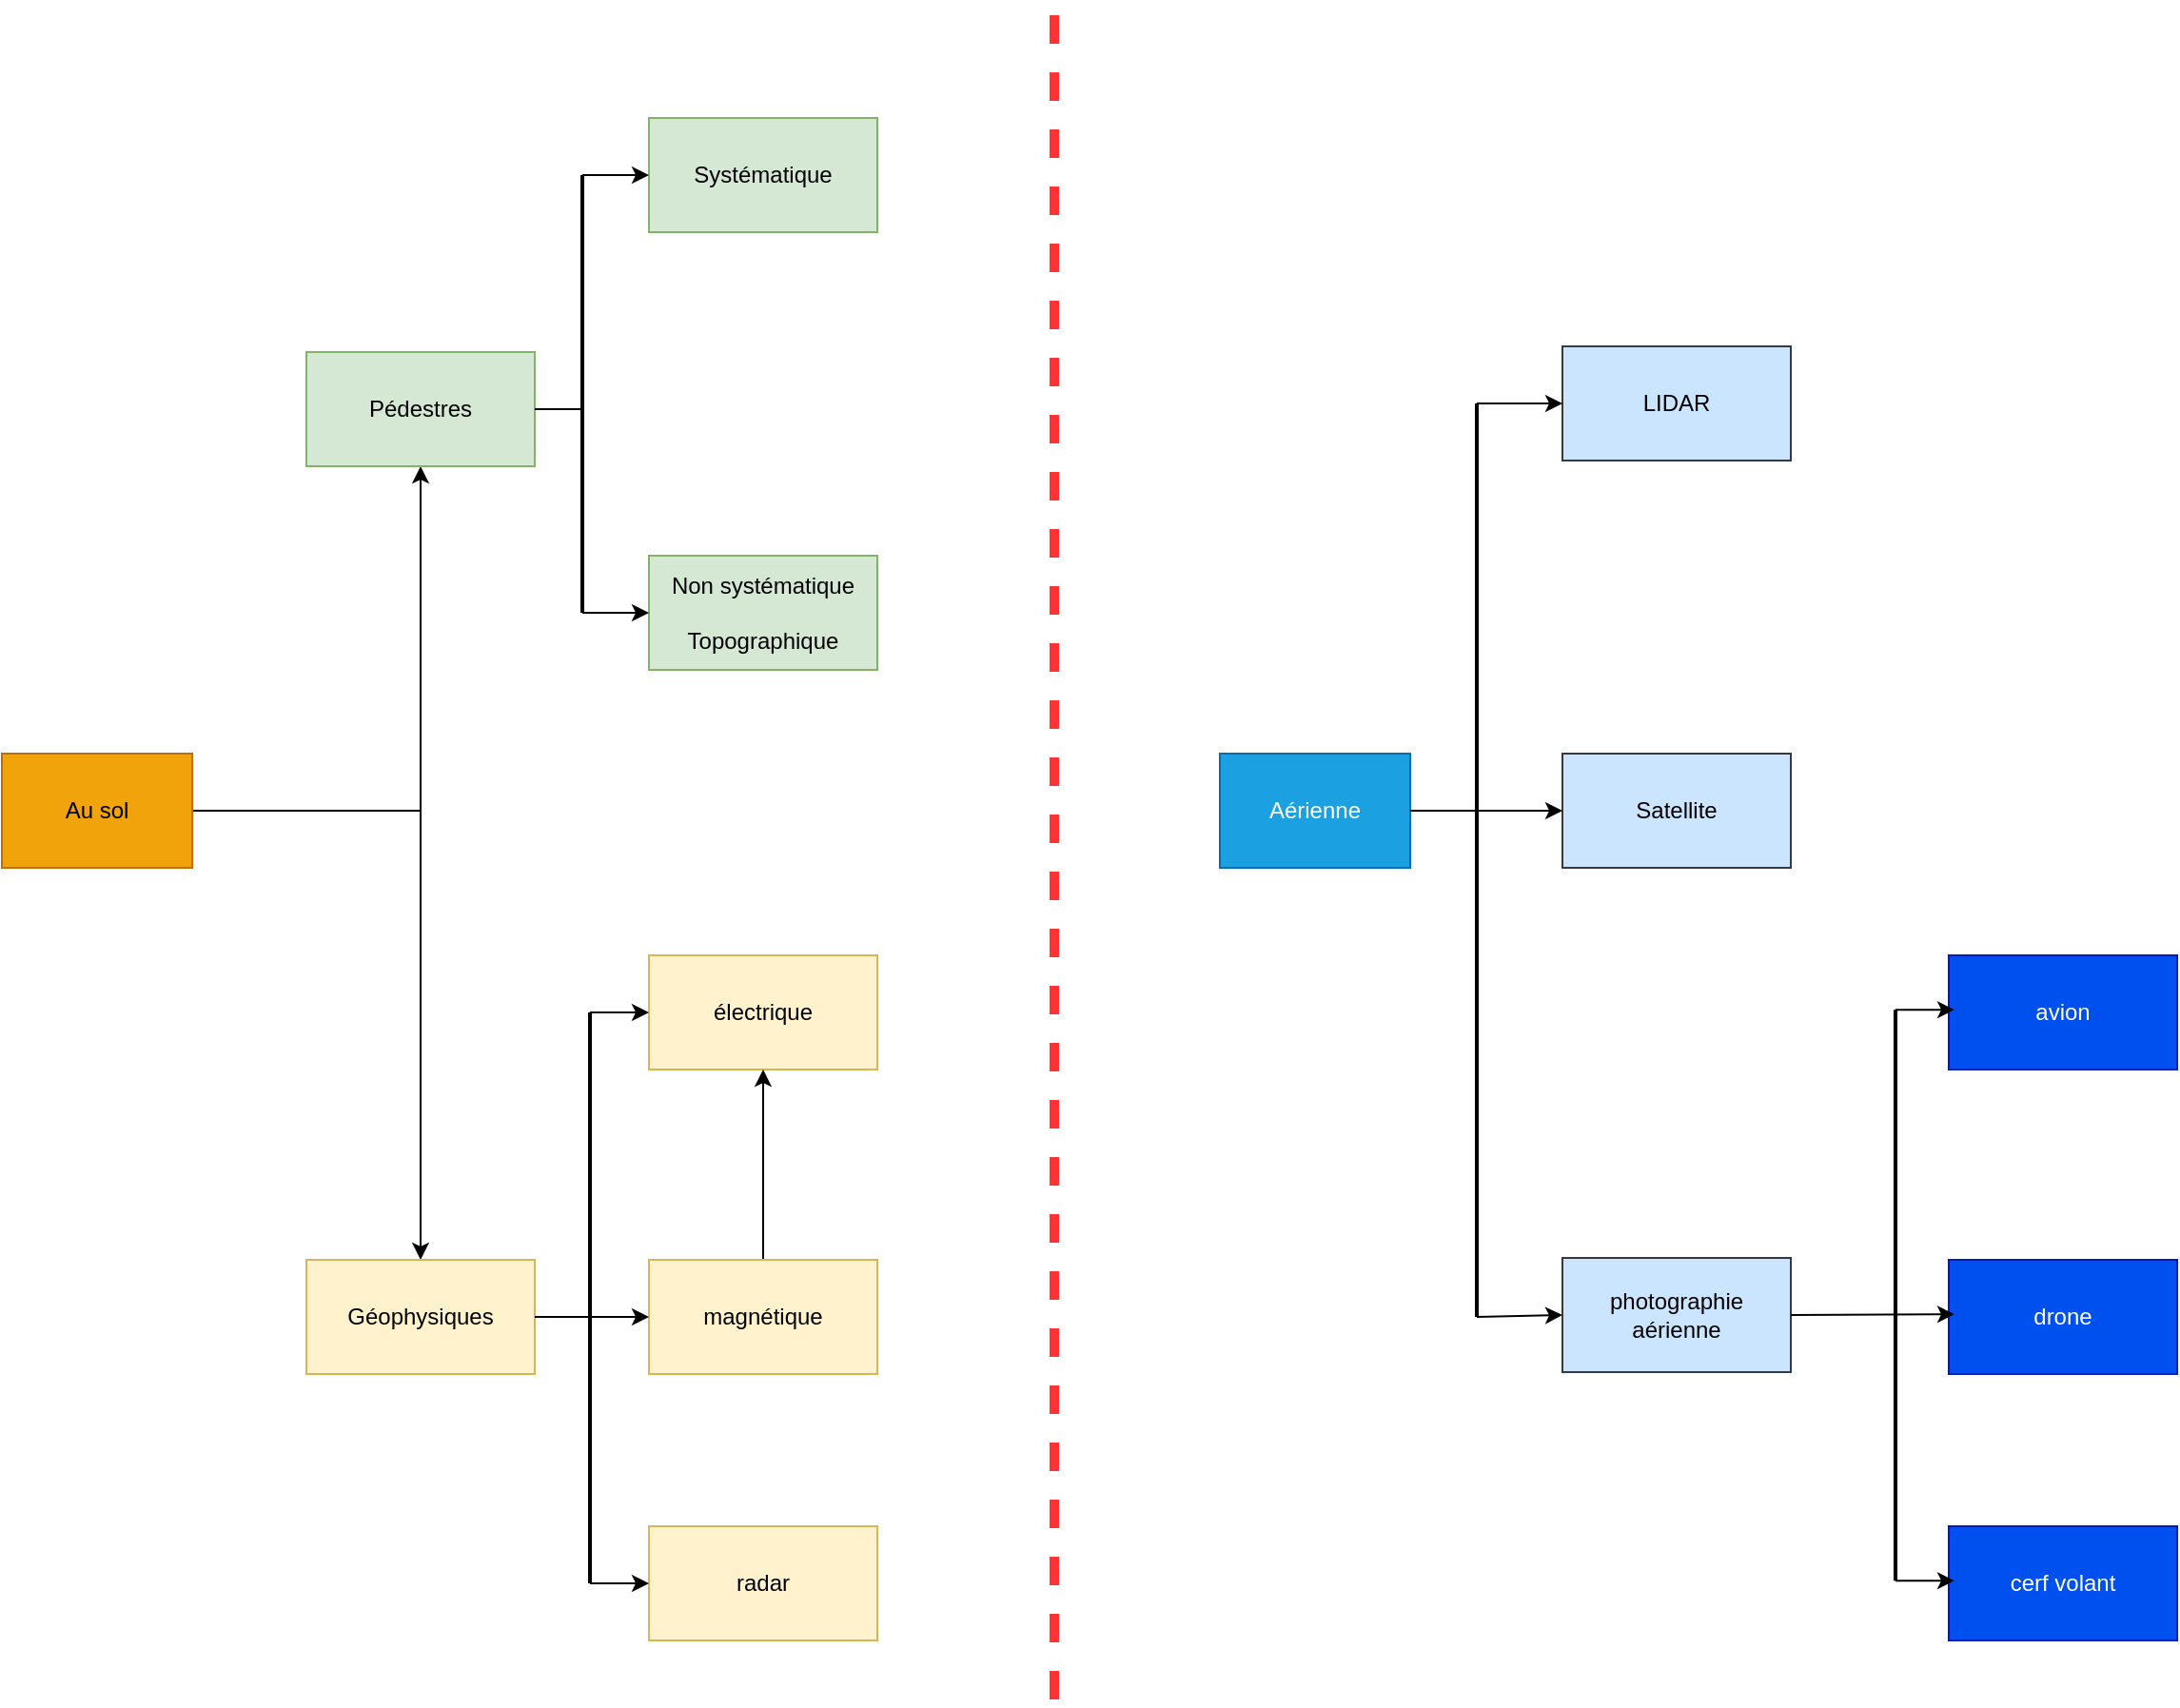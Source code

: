 <mxfile version="22.1.2" type="github">
  <diagram name="Pagina-1" id="3foKRDTNDnrZsMwfVdPc">
    <mxGraphModel dx="3375" dy="1354" grid="1" gridSize="10" guides="1" tooltips="1" connect="1" arrows="1" fold="1" page="1" pageScale="1" pageWidth="827" pageHeight="1169" math="0" shadow="0">
      <root>
        <mxCell id="0" />
        <mxCell id="1" parent="0" />
        <mxCell id="cqRFZYUG5nDRbfdlNZfL-6" style="edgeStyle=orthogonalEdgeStyle;rounded=0;orthogonalLoop=1;jettySize=auto;html=1;exitX=1;exitY=0.5;exitDx=0;exitDy=0;" parent="1" source="cqRFZYUG5nDRbfdlNZfL-2" target="cqRFZYUG5nDRbfdlNZfL-8" edge="1">
          <mxGeometry relative="1" as="geometry">
            <mxPoint x="-530" y="400" as="targetPoint" />
          </mxGeometry>
        </mxCell>
        <mxCell id="cqRFZYUG5nDRbfdlNZfL-19" value="" style="edgeStyle=orthogonalEdgeStyle;rounded=0;orthogonalLoop=1;jettySize=auto;html=1;" parent="1" source="cqRFZYUG5nDRbfdlNZfL-2" target="cqRFZYUG5nDRbfdlNZfL-18" edge="1">
          <mxGeometry relative="1" as="geometry" />
        </mxCell>
        <mxCell id="cqRFZYUG5nDRbfdlNZfL-2" value="Au sol" style="rounded=0;whiteSpace=wrap;html=1;fillColor=#f0a30a;strokeColor=#BD7000;fontColor=#000000;" parent="1" vertex="1">
          <mxGeometry x="-710" y="514" width="100" height="60" as="geometry" />
        </mxCell>
        <mxCell id="cqRFZYUG5nDRbfdlNZfL-8" value="Pédestres" style="rounded=0;whiteSpace=wrap;html=1;fillColor=#d5e8d4;strokeColor=#82b366;" parent="1" vertex="1">
          <mxGeometry x="-550" y="303" width="120" height="60" as="geometry" />
        </mxCell>
        <mxCell id="cqRFZYUG5nDRbfdlNZfL-10" value="Systématique" style="rounded=0;whiteSpace=wrap;html=1;fillColor=#d5e8d4;strokeColor=#82b366;" parent="1" vertex="1">
          <mxGeometry x="-370" y="180" width="120" height="60" as="geometry" />
        </mxCell>
        <mxCell id="cqRFZYUG5nDRbfdlNZfL-17" value="&lt;div&gt;Non systématique&lt;/div&gt;&lt;div&gt;&lt;br&gt;&lt;/div&gt;&lt;div&gt;Topographique&lt;br&gt;&lt;/div&gt;" style="rounded=0;whiteSpace=wrap;html=1;fillColor=#d5e8d4;strokeColor=#82b366;" parent="1" vertex="1">
          <mxGeometry x="-370" y="410" width="120" height="60" as="geometry" />
        </mxCell>
        <mxCell id="cqRFZYUG5nDRbfdlNZfL-18" value="Géophysiques" style="whiteSpace=wrap;html=1;rounded=0;fillColor=#fff2cc;strokeColor=#d6b656;" parent="1" vertex="1">
          <mxGeometry x="-550" y="780" width="120" height="60" as="geometry" />
        </mxCell>
        <mxCell id="cqRFZYUG5nDRbfdlNZfL-20" value="électrique" style="whiteSpace=wrap;html=1;rounded=0;fillColor=#fff2cc;strokeColor=#d6b656;" parent="1" vertex="1">
          <mxGeometry x="-370" y="620" width="120" height="60" as="geometry" />
        </mxCell>
        <mxCell id="Cd1qc5qOLp0UqPMJwYCb-27" value="" style="edgeStyle=orthogonalEdgeStyle;rounded=0;orthogonalLoop=1;jettySize=auto;html=1;" edge="1" parent="1" source="cqRFZYUG5nDRbfdlNZfL-23" target="cqRFZYUG5nDRbfdlNZfL-20">
          <mxGeometry relative="1" as="geometry" />
        </mxCell>
        <mxCell id="cqRFZYUG5nDRbfdlNZfL-23" value="magnétique" style="whiteSpace=wrap;html=1;rounded=0;fillColor=#fff2cc;strokeColor=#d6b656;" parent="1" vertex="1">
          <mxGeometry x="-370" y="780" width="120" height="60" as="geometry" />
        </mxCell>
        <mxCell id="cqRFZYUG5nDRbfdlNZfL-25" value="radar" style="whiteSpace=wrap;html=1;rounded=0;fillColor=#fff2cc;strokeColor=#d6b656;" parent="1" vertex="1">
          <mxGeometry x="-370" y="920" width="120" height="60" as="geometry" />
        </mxCell>
        <mxCell id="cqRFZYUG5nDRbfdlNZfL-28" value="" style="endArrow=none;dashed=1;html=1;rounded=0;strokeWidth=5;strokeColor=#FF3333;" parent="1" edge="1">
          <mxGeometry width="50" height="50" relative="1" as="geometry">
            <mxPoint x="-157" y="1011" as="sourcePoint" />
            <mxPoint x="-157" y="121" as="targetPoint" />
          </mxGeometry>
        </mxCell>
        <mxCell id="l5l8FKQB6sd6RJflwN7z-1" value="Aérienne" style="rounded=0;whiteSpace=wrap;html=1;fillColor=#1ba1e2;strokeColor=#006EAF;fontColor=#ffffff;" parent="1" vertex="1">
          <mxGeometry x="-70" y="514" width="100" height="60" as="geometry" />
        </mxCell>
        <mxCell id="l5l8FKQB6sd6RJflwN7z-2" value="photographie aérienne" style="whiteSpace=wrap;html=1;rounded=0;fillColor=#cce5ff;strokeColor=#36393d;" parent="1" vertex="1">
          <mxGeometry x="110" y="779" width="120" height="60" as="geometry" />
        </mxCell>
        <mxCell id="l5l8FKQB6sd6RJflwN7z-3" value="avion" style="whiteSpace=wrap;html=1;rounded=0;fillColor=#0050ef;strokeColor=#001DBC;fontColor=#ffffff;" parent="1" vertex="1">
          <mxGeometry x="313" y="620" width="120" height="60" as="geometry" />
        </mxCell>
        <mxCell id="l5l8FKQB6sd6RJflwN7z-4" value="drone" style="whiteSpace=wrap;html=1;rounded=0;fillColor=#0050ef;strokeColor=#001DBC;fontColor=#ffffff;" parent="1" vertex="1">
          <mxGeometry x="313" y="780" width="120" height="60" as="geometry" />
        </mxCell>
        <mxCell id="l5l8FKQB6sd6RJflwN7z-5" value="cerf volant" style="whiteSpace=wrap;html=1;rounded=0;fillColor=#0050ef;strokeColor=#001DBC;fontColor=#ffffff;" parent="1" vertex="1">
          <mxGeometry x="313" y="920" width="120" height="60" as="geometry" />
        </mxCell>
        <mxCell id="l5l8FKQB6sd6RJflwN7z-10" value="LIDAR" style="rounded=0;whiteSpace=wrap;html=1;fillColor=#cce5ff;strokeColor=#36393d;" parent="1" vertex="1">
          <mxGeometry x="110" y="300" width="120" height="60" as="geometry" />
        </mxCell>
        <mxCell id="l5l8FKQB6sd6RJflwN7z-11" value="Satellite" style="rounded=0;whiteSpace=wrap;html=1;fillColor=#cce5ff;strokeColor=#36393d;" parent="1" vertex="1">
          <mxGeometry x="110" y="514" width="120" height="60" as="geometry" />
        </mxCell>
        <mxCell id="Cd1qc5qOLp0UqPMJwYCb-9" style="edgeStyle=orthogonalEdgeStyle;rounded=0;orthogonalLoop=1;jettySize=auto;html=1;exitX=0;exitY=0.5;exitDx=0;exitDy=0;exitPerimeter=0;entryX=0;entryY=0.5;entryDx=0;entryDy=0;" edge="1" parent="1" source="Cd1qc5qOLp0UqPMJwYCb-8" target="cqRFZYUG5nDRbfdlNZfL-20">
          <mxGeometry relative="1" as="geometry" />
        </mxCell>
        <mxCell id="Cd1qc5qOLp0UqPMJwYCb-8" value="" style="line;strokeWidth=2;direction=south;html=1;" vertex="1" parent="1">
          <mxGeometry x="-406" y="650" width="10" height="300" as="geometry" />
        </mxCell>
        <mxCell id="Cd1qc5qOLp0UqPMJwYCb-13" value="" style="endArrow=classic;html=1;rounded=0;exitX=1;exitY=0.5;exitDx=0;exitDy=0;exitPerimeter=0;entryX=0;entryY=0.5;entryDx=0;entryDy=0;" edge="1" parent="1" source="Cd1qc5qOLp0UqPMJwYCb-8" target="cqRFZYUG5nDRbfdlNZfL-25">
          <mxGeometry width="50" height="50" relative="1" as="geometry">
            <mxPoint x="-210" y="730" as="sourcePoint" />
            <mxPoint x="-160" y="680" as="targetPoint" />
          </mxGeometry>
        </mxCell>
        <mxCell id="Cd1qc5qOLp0UqPMJwYCb-14" value="" style="endArrow=classic;html=1;rounded=0;exitX=1;exitY=0.5;exitDx=0;exitDy=0;entryX=0;entryY=0.5;entryDx=0;entryDy=0;" edge="1" parent="1" source="cqRFZYUG5nDRbfdlNZfL-18" target="cqRFZYUG5nDRbfdlNZfL-23">
          <mxGeometry width="50" height="50" relative="1" as="geometry">
            <mxPoint x="-391" y="960" as="sourcePoint" />
            <mxPoint x="-360" y="960" as="targetPoint" />
          </mxGeometry>
        </mxCell>
        <mxCell id="Cd1qc5qOLp0UqPMJwYCb-15" value="" style="line;strokeWidth=2;direction=south;html=1;" vertex="1" parent="1">
          <mxGeometry x="-410" y="210" width="10" height="230" as="geometry" />
        </mxCell>
        <mxCell id="Cd1qc5qOLp0UqPMJwYCb-20" value="" style="endArrow=classic;html=1;rounded=0;exitX=0;exitY=0.5;exitDx=0;exitDy=0;exitPerimeter=0;entryX=0;entryY=0.5;entryDx=0;entryDy=0;" edge="1" parent="1" source="Cd1qc5qOLp0UqPMJwYCb-15" target="cqRFZYUG5nDRbfdlNZfL-10">
          <mxGeometry width="50" height="50" relative="1" as="geometry">
            <mxPoint x="-260" y="340" as="sourcePoint" />
            <mxPoint x="-210" y="290" as="targetPoint" />
          </mxGeometry>
        </mxCell>
        <mxCell id="Cd1qc5qOLp0UqPMJwYCb-21" value="" style="endArrow=classic;html=1;rounded=0;exitX=1;exitY=0.5;exitDx=0;exitDy=0;exitPerimeter=0;entryX=0;entryY=0.5;entryDx=0;entryDy=0;" edge="1" parent="1" source="Cd1qc5qOLp0UqPMJwYCb-15" target="cqRFZYUG5nDRbfdlNZfL-17">
          <mxGeometry width="50" height="50" relative="1" as="geometry">
            <mxPoint x="-210" y="400" as="sourcePoint" />
            <mxPoint x="-160" y="350" as="targetPoint" />
          </mxGeometry>
        </mxCell>
        <mxCell id="Cd1qc5qOLp0UqPMJwYCb-23" value="" style="endArrow=none;html=1;rounded=0;exitX=1;exitY=0.5;exitDx=0;exitDy=0;" edge="1" parent="1" source="cqRFZYUG5nDRbfdlNZfL-8">
          <mxGeometry width="50" height="50" relative="1" as="geometry">
            <mxPoint x="30" y="580" as="sourcePoint" />
            <mxPoint x="-405" y="333" as="targetPoint" />
          </mxGeometry>
        </mxCell>
        <mxCell id="Cd1qc5qOLp0UqPMJwYCb-29" value="" style="line;strokeWidth=2;direction=south;html=1;" vertex="1" parent="1">
          <mxGeometry x="60" y="330" width="10" height="480" as="geometry" />
        </mxCell>
        <mxCell id="Cd1qc5qOLp0UqPMJwYCb-31" style="edgeStyle=orthogonalEdgeStyle;rounded=0;orthogonalLoop=1;jettySize=auto;html=1;exitX=0;exitY=0.5;exitDx=0;exitDy=0;exitPerimeter=0;entryX=0;entryY=0.5;entryDx=0;entryDy=0;" edge="1" parent="1" source="Cd1qc5qOLp0UqPMJwYCb-32">
          <mxGeometry relative="1" as="geometry">
            <mxPoint x="316" y="648.57" as="targetPoint" />
          </mxGeometry>
        </mxCell>
        <mxCell id="Cd1qc5qOLp0UqPMJwYCb-32" value="" style="line;strokeWidth=2;direction=south;html=1;" vertex="1" parent="1">
          <mxGeometry x="280" y="648.57" width="10" height="300" as="geometry" />
        </mxCell>
        <mxCell id="Cd1qc5qOLp0UqPMJwYCb-33" value="" style="endArrow=classic;html=1;rounded=0;exitX=1;exitY=0.5;exitDx=0;exitDy=0;exitPerimeter=0;entryX=0;entryY=0.5;entryDx=0;entryDy=0;" edge="1" parent="1" source="Cd1qc5qOLp0UqPMJwYCb-32">
          <mxGeometry width="50" height="50" relative="1" as="geometry">
            <mxPoint x="476" y="728.57" as="sourcePoint" />
            <mxPoint x="316" y="948.57" as="targetPoint" />
          </mxGeometry>
        </mxCell>
        <mxCell id="Cd1qc5qOLp0UqPMJwYCb-34" value="" style="endArrow=classic;html=1;rounded=0;exitX=1;exitY=0.5;exitDx=0;exitDy=0;entryX=0;entryY=0.5;entryDx=0;entryDy=0;" edge="1" parent="1" source="l5l8FKQB6sd6RJflwN7z-2">
          <mxGeometry width="50" height="50" relative="1" as="geometry">
            <mxPoint x="295" y="958.57" as="sourcePoint" />
            <mxPoint x="316" y="808.57" as="targetPoint" />
          </mxGeometry>
        </mxCell>
        <mxCell id="Cd1qc5qOLp0UqPMJwYCb-36" value="" style="endArrow=classic;html=1;rounded=0;exitX=0;exitY=0.5;exitDx=0;exitDy=0;exitPerimeter=0;entryX=0;entryY=0.5;entryDx=0;entryDy=0;" edge="1" parent="1" source="Cd1qc5qOLp0UqPMJwYCb-29" target="l5l8FKQB6sd6RJflwN7z-10">
          <mxGeometry width="50" height="50" relative="1" as="geometry">
            <mxPoint x="-150" y="640" as="sourcePoint" />
            <mxPoint x="-100" y="590" as="targetPoint" />
          </mxGeometry>
        </mxCell>
        <mxCell id="Cd1qc5qOLp0UqPMJwYCb-37" value="" style="endArrow=classic;html=1;rounded=0;exitX=1;exitY=0.5;exitDx=0;exitDy=0;entryX=0;entryY=0.5;entryDx=0;entryDy=0;" edge="1" parent="1" source="l5l8FKQB6sd6RJflwN7z-1" target="l5l8FKQB6sd6RJflwN7z-11">
          <mxGeometry width="50" height="50" relative="1" as="geometry">
            <mxPoint x="-150" y="640" as="sourcePoint" />
            <mxPoint x="-100" y="590" as="targetPoint" />
          </mxGeometry>
        </mxCell>
        <mxCell id="Cd1qc5qOLp0UqPMJwYCb-38" value="" style="endArrow=classic;html=1;rounded=0;exitX=1;exitY=0.5;exitDx=0;exitDy=0;exitPerimeter=0;entryX=0;entryY=0.5;entryDx=0;entryDy=0;" edge="1" parent="1" source="Cd1qc5qOLp0UqPMJwYCb-29" target="l5l8FKQB6sd6RJflwN7z-2">
          <mxGeometry width="50" height="50" relative="1" as="geometry">
            <mxPoint x="-150" y="700" as="sourcePoint" />
            <mxPoint x="-100" y="650" as="targetPoint" />
          </mxGeometry>
        </mxCell>
      </root>
    </mxGraphModel>
  </diagram>
</mxfile>
